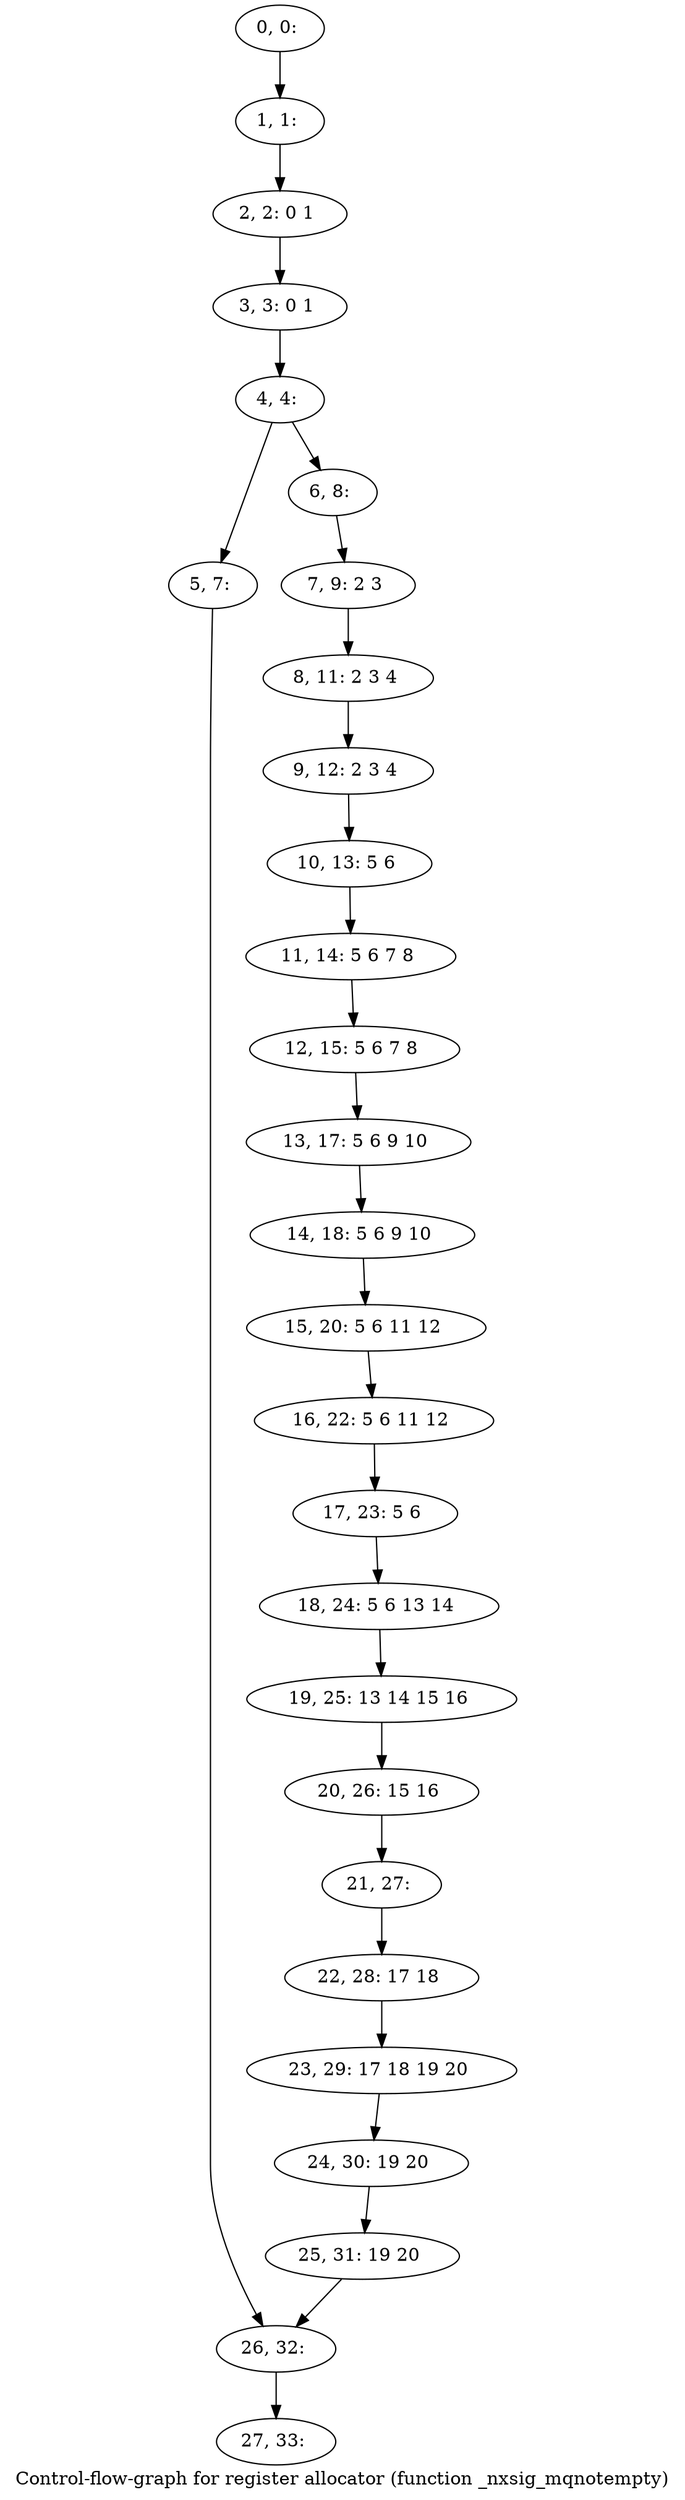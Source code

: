 digraph G {
graph [label="Control-flow-graph for register allocator (function _nxsig_mqnotempty)"]
0[label="0, 0: "];
1[label="1, 1: "];
2[label="2, 2: 0 1 "];
3[label="3, 3: 0 1 "];
4[label="4, 4: "];
5[label="5, 7: "];
6[label="6, 8: "];
7[label="7, 9: 2 3 "];
8[label="8, 11: 2 3 4 "];
9[label="9, 12: 2 3 4 "];
10[label="10, 13: 5 6 "];
11[label="11, 14: 5 6 7 8 "];
12[label="12, 15: 5 6 7 8 "];
13[label="13, 17: 5 6 9 10 "];
14[label="14, 18: 5 6 9 10 "];
15[label="15, 20: 5 6 11 12 "];
16[label="16, 22: 5 6 11 12 "];
17[label="17, 23: 5 6 "];
18[label="18, 24: 5 6 13 14 "];
19[label="19, 25: 13 14 15 16 "];
20[label="20, 26: 15 16 "];
21[label="21, 27: "];
22[label="22, 28: 17 18 "];
23[label="23, 29: 17 18 19 20 "];
24[label="24, 30: 19 20 "];
25[label="25, 31: 19 20 "];
26[label="26, 32: "];
27[label="27, 33: "];
0->1 ;
1->2 ;
2->3 ;
3->4 ;
4->5 ;
4->6 ;
5->26 ;
6->7 ;
7->8 ;
8->9 ;
9->10 ;
10->11 ;
11->12 ;
12->13 ;
13->14 ;
14->15 ;
15->16 ;
16->17 ;
17->18 ;
18->19 ;
19->20 ;
20->21 ;
21->22 ;
22->23 ;
23->24 ;
24->25 ;
25->26 ;
26->27 ;
}
